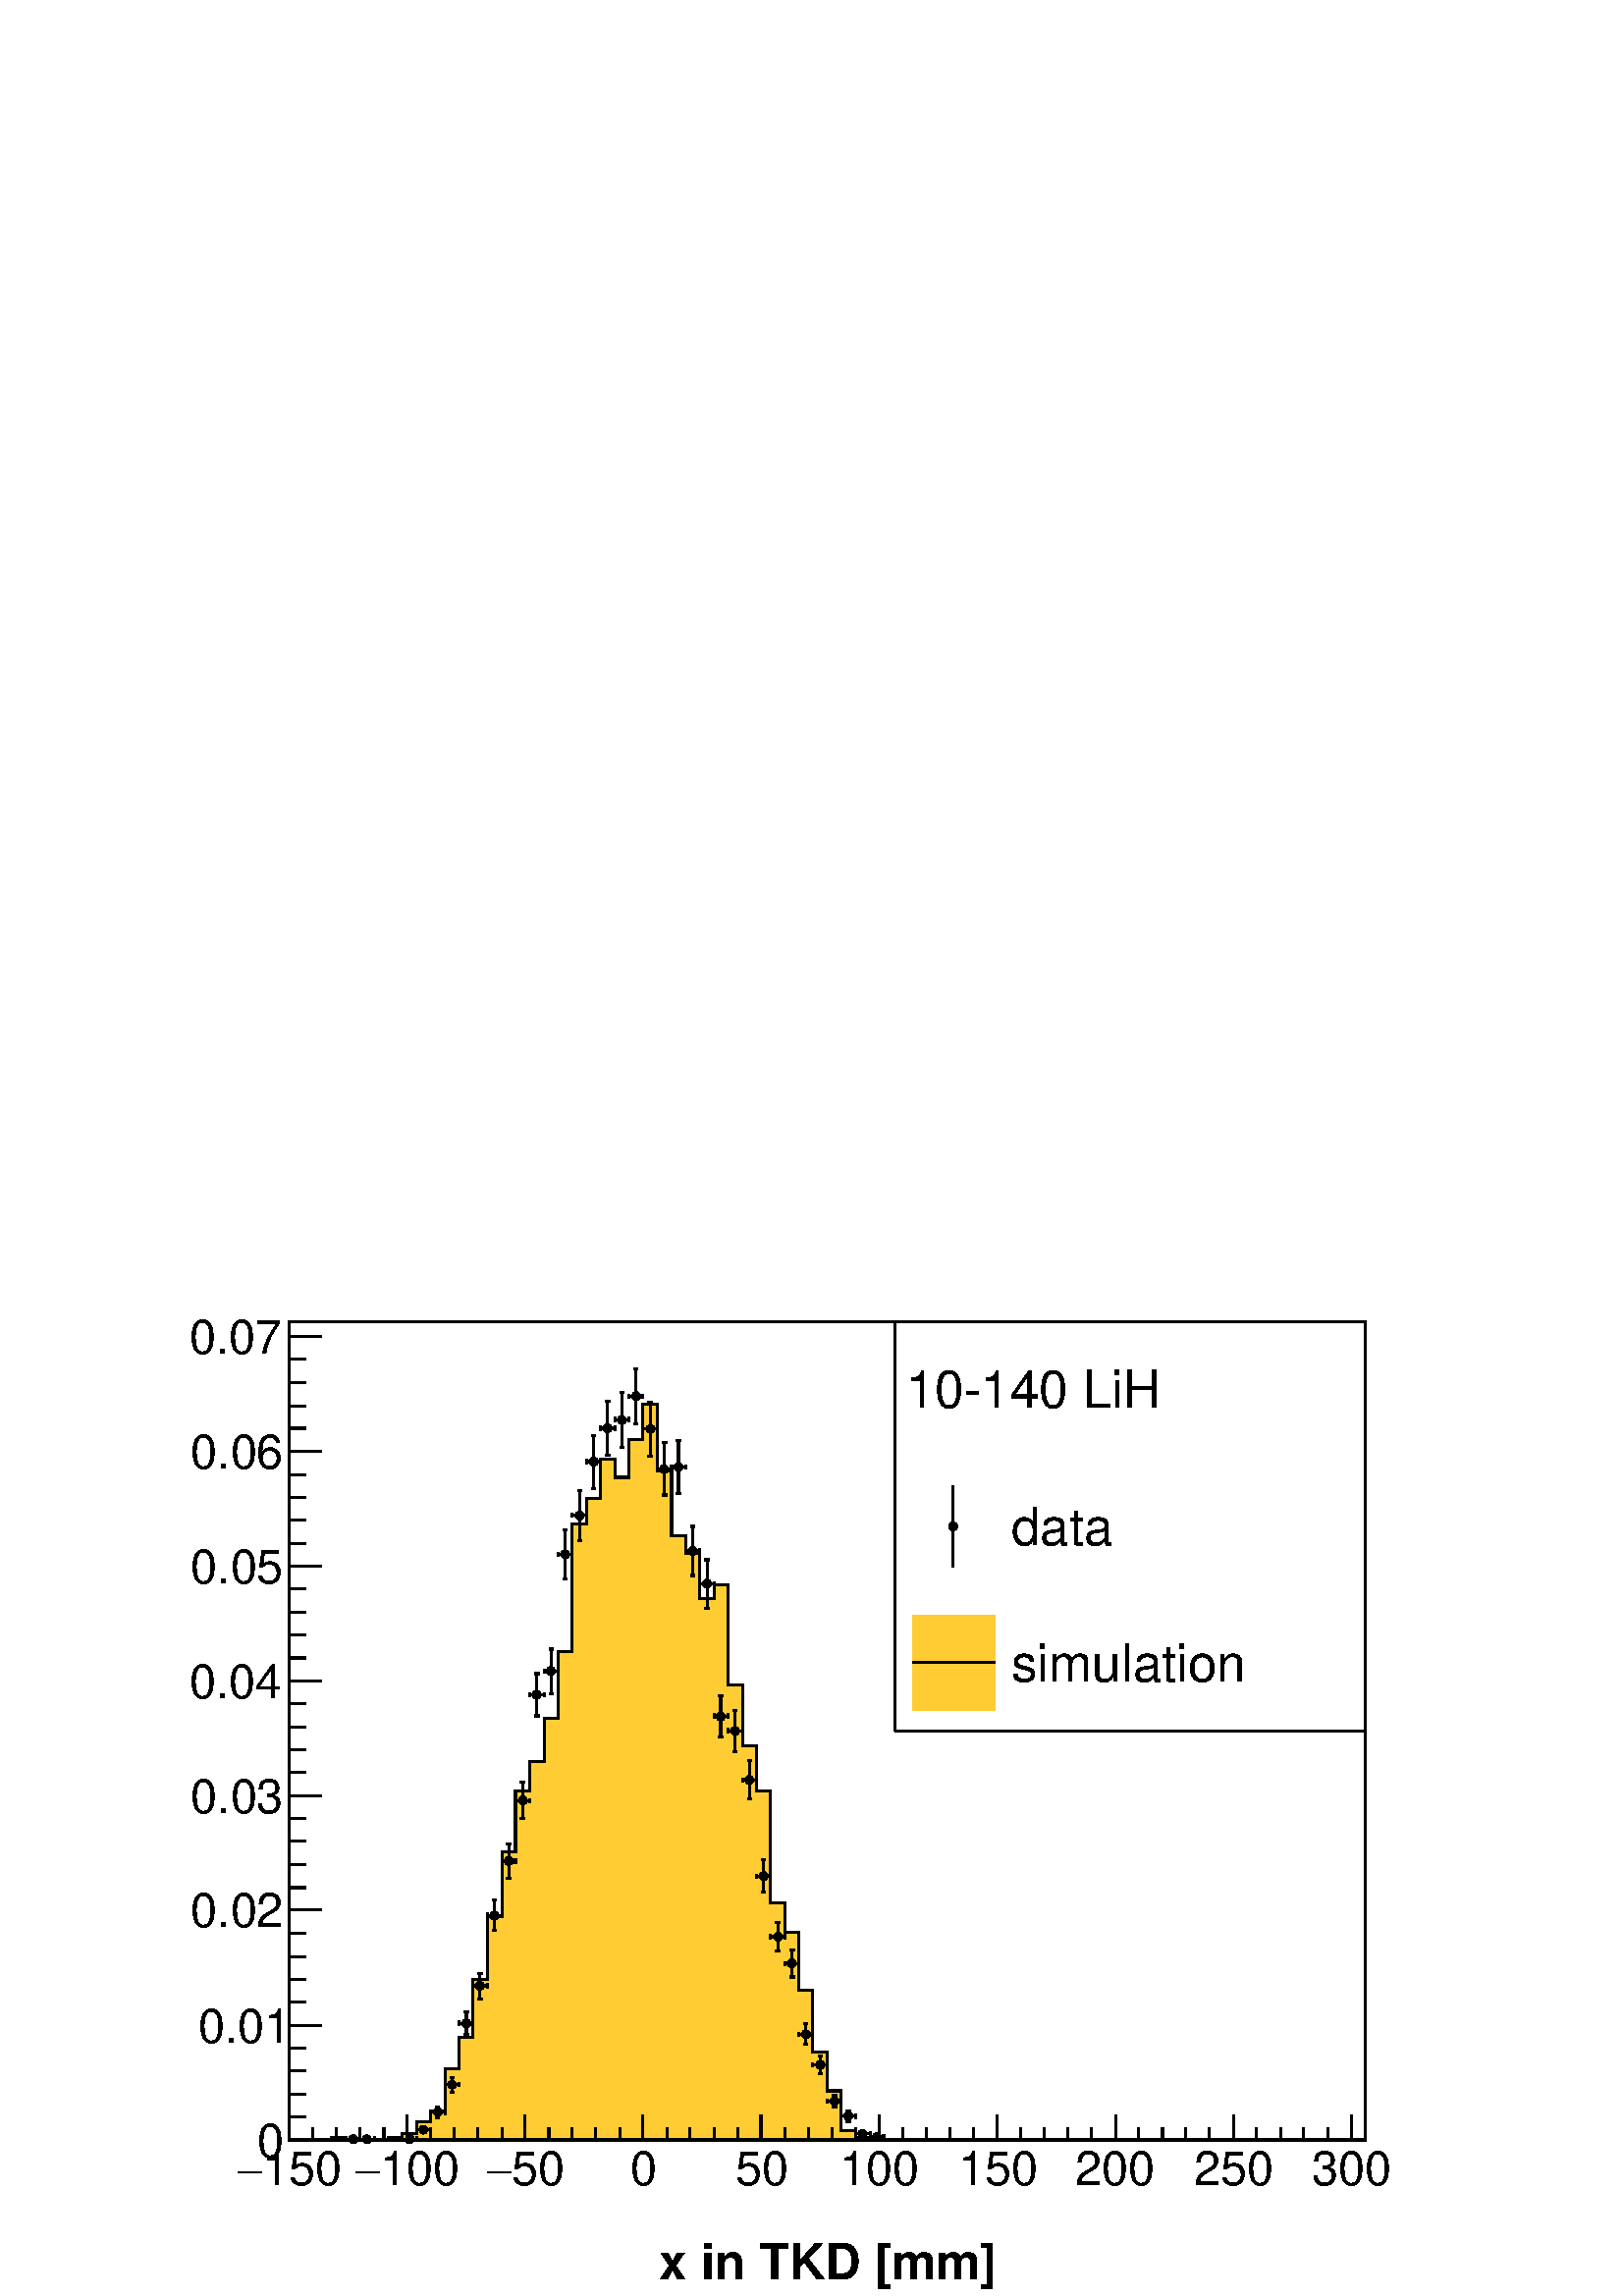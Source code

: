 %!PS-Adobe-2.0 EPSF-2.0
%%BoundingBox:  0 0 567 395
%%EndComments
%%BeginProlog
80 dict begin
/s {stroke} def /l {lineto} def /m {moveto} def /t {translate} def
/r {rotate} def /rl {roll}  def /R {repeat} def
/d {rlineto} def /rm {rmoveto} def /gr {grestore} def /f {eofill} def
/c {setrgbcolor} def /black {0 setgray} def /sd {setdash} def
/cl {closepath} def /sf {scalefont setfont} def /lw {setlinewidth} def
/box {m dup 0 exch d exch 0 d 0 exch neg d cl} def
/NC{systemdict begin initclip end}def/C{NC box clip newpath}def
/bl {box s} def /bf {gsave box gsave f grestore 1 lw [] 0 sd s grestore} def /Y { 0 exch d} def /X { 0 d} def 
/K {{pop pop 0 moveto} exch kshow} bind def
/ita {/ang 15 def gsave [1 0 ang dup sin exch cos div 1 0 0] concat} def 
/mp {newpath /y exch def /x exch def} def
/side {[w .77 mul w .23 mul] .385 w mul sd w 0 l currentpoint t -144 r} def
/mr {mp x y w2 0 360 arc} def /m24 {mr s} def /m20 {mr f} def
/mb {mp x y w2 add m w2 neg 0 d 0 w neg d w 0 d 0 w d cl} def
/mt {mp x y w2 add m w2 neg w neg d w 0 d cl} def
/m21 {mb f} def /m25 {mb s} def /m22 {mt f} def /m26{mt s} def
/m23 {mp x y w2 sub m w2 w d w neg 0 d cl f} def
/m27 {mp x y w2 add m w3 neg w2 neg d w3 w2 neg d w3 w2 d cl s} def
/m28 {mp x w2 sub y w2 sub w3 add m w3 0 d  0 w3 neg d w3 0 d 0 w3 d w3 0 d  0 w3 d w3 neg 0 d 0 w3 d w3 neg 0 d 0 w3 neg d w3 neg 0 d cl s } def
/m29 {mp gsave x w2 sub y w2 add w3 sub m currentpoint t 4 {side} repeat cl fill gr} def
/m30 {mp gsave x w2 sub y w2 add w3 sub m currentpoint t 4 {side} repeat cl s gr} def
/m31 {mp x y w2 sub m 0 w d x w2 sub y m w 0 d x w2 sub y w2 add m w w neg d x w2 sub y w2 sub m w w d s} def
/m32 {mp x y w2 sub m w2 w d w neg 0 d cl s} def
/m33 {mp x y w2 add m w3 neg w2 neg d w3 w2 neg d w3 w2 d cl f} def
/m34 {mp x w2 sub y w2 sub w3 add m w3 0 d  0 w3 neg d w3 0 d 0 w3 d w3 0 d  0 w3 d w3 neg 0 d 0 w3 d w3 neg 0 d 0 w3 neg d w3 neg 0 d cl f } def
/m2 {mp x y w2 sub m 0 w d x w2 sub y m w 0 d s} def
/m5 {mp x w2 sub y w2 sub m w w d x w2 sub y w2 add m w w neg d s} def
/reEncode {exch findfont dup length dict begin {1 index /FID eq  {pop pop} {def} ifelse } forall /Encoding exch def currentdict end dup /FontName get exch definefont pop } def [/Times-Bold /Times-Italic /Times-BoldItalic /Helvetica /Helvetica-Oblique
 /Helvetica-Bold /Helvetica-BoldOblique /Courier /Courier-Oblique /Courier-Bold /Courier-BoldOblique /Times-Roman /AvantGarde-Book /AvantGarde-BookOblique /AvantGarde-Demi /AvantGarde-DemiOblique /Bookman-Demi /Bookman-DemiItalic /Bookman-Light
 /Bookman-LightItalic /Helvetica-Narrow /Helvetica-Narrow-Bold /Helvetica-Narrow-BoldOblique /Helvetica-Narrow-Oblique /NewCenturySchlbk-Roman /NewCenturySchlbk-Bold /NewCenturySchlbk-BoldItalic /NewCenturySchlbk-Italic /Palatino-Bold
 /Palatino-BoldItalic /Palatino-Italic /Palatino-Roman ] {ISOLatin1Encoding reEncode } forall
%%EndProlog
%%BeginSetup
%%EndSetup
newpath  gsave  .25 .25 scale  gsave  0 0 t black[  ] 0 sd 3 lw 1 1 1 c 2268 1579 0 0 bf black 1 1 1 c 1973 1500 227 79 bf black 1 1 1 c 1578 1200 424 229 bf black 1578 1200 424 229 bl 1 1 1 c 1578 1200 424 229 bf black 1578 1200 424 229 bl 1 0.8 0.2
 c black 1 0.8 0.2 c 424 229 m 62 X 3 Y 21 X -3 Y 62 X 3 Y 21 X 6 Y 21 X 17 Y 21 X 17 Y 21 X 61 Y 20 X 46 Y 21 X 86 Y 21 X 92 Y 21 X 95 Y 20 X 89 Y 21 X 43 Y 21 X 64 Y 21 X 97 Y 20 X 187 Y 21 X 38 Y 21 X 57 Y 21 X -26 Y 20 X 55 Y 21 X 52 Y 21 X -98 Y
 21 X -95 Y 21 X -26 Y 20 X -66 Y 21 X 20 Y 21 X -147 Y 21 X -89 Y 20 X -66 Y 21 X -164 Y 21 X -43 Y 21 X -86 Y 20 X -90 Y 21 X -57 Y 21 X -58 Y 21 X -11 Y 41 X -3 Y 706 X f black 1 0.8 0.2 c black 424 229 m 62 X 3 Y 21 X -3 Y 62 X 3 Y 21 X 6 Y 21 X
 17 Y 21 X 17 Y 21 X 61 Y 20 X 46 Y 21 X 86 Y 21 X 92 Y 21 X 95 Y 20 X 89 Y 21 X 43 Y 21 X 64 Y 21 X 97 Y 20 X 187 Y 21 X 38 Y 21 X 57 Y 21 X -26 Y 20 X 55 Y 21 X 52 Y 21 X -98 Y 21 X -95 Y 21 X -26 Y 20 X -66 Y 21 X 20 Y 21 X -147 Y 21 X -89 Y 20 X
 -66 Y 21 X -164 Y 21 X -43 Y 21 X -86 Y 20 X -90 Y 21 X -57 Y 21 X -58 Y 21 X -11 Y 41 X -3 Y 706 X s 424 229 m 1578 X s 424 265 m -36 Y s 459 247 m -18 Y s 493 247 m -18 Y s 528 247 m -18 Y s 563 247 m -18 Y s 597 265 m -36 Y s 632 247 m -18 Y s
 666 247 m -18 Y s 701 247 m -18 Y s 736 247 m -18 Y s 770 265 m -36 Y s 805 247 m -18 Y s 839 247 m -18 Y s 874 247 m -18 Y s 909 247 m -18 Y s 943 265 m -36 Y s 978 247 m -18 Y s 1012 247 m -18 Y s 1047 247 m -18 Y s 1082 247 m -18 Y s 1116 265 m
 -36 Y s 1151 247 m -18 Y s 1186 247 m -18 Y s 1220 247 m -18 Y s 1255 247 m -18 Y s 1289 265 m -36 Y s 1324 247 m -18 Y s 1359 247 m -18 Y s 1393 247 m -18 Y s 1428 247 m -18 Y s 1462 265 m -36 Y s 1497 247 m -18 Y s 1532 247 m -18 Y s 1566 247 m
 -18 Y s 1601 247 m -18 Y s 1636 265 m -36 Y s 1670 247 m -18 Y s 1705 247 m -18 Y s 1739 247 m -18 Y s 1774 247 m -18 Y s 1809 265 m -36 Y s 1843 247 m -18 Y s 1878 247 m -18 Y s 1912 247 m -18 Y s 1947 247 m -18 Y s 1982 265 m -36 Y s 1982 265 m
 -36 Y s
 gsave  1973 1500 227 79 C 384.992 162.444 t 0 r /Helvetica findfont 69.881 sf 0 0 m (150) show NC gr 
 gsave  1973 1500 227 79 C 347.63 162.444 t 0 r /Symbol findfont 69.881 sf 0 0 m (-) show NC gr 
 gsave  1973 1500 227 79 C 557.182 162.444 t 0 r /Helvetica findfont 69.881 sf 0 0 m (100) show NC gr 
 gsave  1973 1500 227 79 C 519.82 162.444 t 0 r /Symbol findfont 69.881 sf 0 0 m (-) show NC gr 
 gsave  1973 1500 227 79 C 750.491 162.444 t 0 r /Helvetica findfont 69.881 sf 0 0 m (50) show NC gr 
 gsave  1973 1500 227 79 C 713.129 162.444 t 0 r /Symbol findfont 69.881 sf 0 0 m (-) show NC gr 
 gsave  1973 1500 227 79 C 924.306 162.444 t 0 r /Helvetica findfont 69.881 sf 0 0 m (0) show NC gr 
 gsave  1973 1500 227 79 C 1078.63 162.444 t 0 r /Helvetica findfont 69.881 sf 0 0 m (50) show NC gr 
 gsave  1973 1500 227 79 C 1231.32 162.444 t 0 r /Helvetica findfont 69.881 sf 0 0 m (100) show NC gr 
 gsave  1973 1500 227 79 C 1405.14 162.444 t 0 r /Helvetica findfont 69.881 sf 0 0 m (150) show NC gr 
 gsave  1973 1500 227 79 C 1577.33 162.444 t 0 r /Helvetica findfont 69.881 sf 0 0 m (200) show NC gr 
 gsave  1973 1500 227 79 C 1751.15 162.444 t 0 r /Helvetica findfont 69.881 sf 0 0 m (250) show NC gr 
 gsave  1973 1500 227 79 C 1923.34 162.444 t 0 r /Helvetica findfont 69.881 sf 0 0 m (300) show NC gr  424 229 m 1200 Y s 471 229 m -47 X s 448 263 m -24 X s 448 296 m -24 X s 448 330 m -24 X s 448 364 m -24 X s 471 397 m -47 X s 448 431 m -24 X s
 448 465 m -24 X s 448 498 m -24 X s 448 532 m -24 X s 471 566 m -47 X s 448 599 m -24 X s 448 633 m -24 X s 448 667 m -24 X s 448 700 m -24 X s 471 734 m -47 X s 448 768 m -24 X s 448 801 m -24 X s 448 835 m -24 X s 448 869 m -24 X s 471 902 m -47 X
 s 448 936 m -24 X s 448 970 m -24 X s 448 1003 m -24 X s 448 1037 m -24 X s 471 1071 m -47 X s 448 1104 m -24 X s 448 1138 m -24 X s 448 1172 m -24 X s 448 1205 m -24 X s 471 1239 m -47 X s 448 1273 m -24 X s 448 1306 m -24 X s 448 1340 m -24 X s
 448 1374 m -24 X s 471 1407 m -47 X s 471 1407 m -47 X s
 gsave  1973 1500 227 79 C 376.87 203.055 t 0 r /Helvetica findfont 69.881 sf 0 0 m (0) show NC gr 
 gsave  1973 1500 227 79 C 290.775 371.996 t 0 r /Helvetica findfont 69.881 sf 0 0 m (0.01) show NC gr 
 gsave  1973 1500 227 79 C 279.403 540.938 t 0 r /Helvetica findfont 69.881 sf 0 0 m (0.02) show NC gr 
 gsave  1973 1500 227 79 C 279.403 708.255 t 0 r /Helvetica findfont 69.881 sf 0 0 m (0.03) show NC gr 
 gsave  1973 1500 227 79 C 277.779 877.197 t 0 r /Helvetica findfont 69.881 sf 0 0 m (0.04) show NC gr 
 gsave  1973 1500 227 79 C 279.403 1046.14 t 0 r /Helvetica findfont 69.881 sf 0 0 m (0.05) show NC gr 
 gsave  1973 1500 227 79 C 279.403 1213.46 t 0 r /Helvetica findfont 69.881 sf 0 0 m (0.06) show NC gr 
 gsave  1973 1500 227 79 C 277.779 1382.4 t 0 r /Helvetica findfont 69.881 sf 0 0 m (0.07) show NC gr  507 230 m 4 X s 524 230 m 4 X s 507 227 m 7 Y s 528 227 m 7 Y s /w 13 def /w2 {w 2 div} def /w3 {w 3 div} def 518 230 m20 528 230 m 4 X s 545 230
 m 4 X s 528 227 m 7 Y s 549 227 m 7 Y s 538 230 m20 590 230 m 4 X s 607 230 m 4 X s 590 227 m 7 Y s 611 227 m 7 Y s 601 230 m20 611 244 m 4 X s 628 244 m 4 X s 611 241 m 6 Y s 632 241 m 6 Y s 621 244 m20 642 262 m 1 Y s 642 276 m 1 Y s 632 270 m 4 X
 s 649 270 m 4 X s 639 262 m 6 X s 639 277 m 6 X s 632 266 m 7 Y s 653 266 m 7 Y s 642 270 m20 663 299 m 5 Y s 663 317 m 4 Y s 653 310 m 3 X s 669 310 m 4 X s 660 299 m 6 X s 660 321 m 6 X s 653 307 m 6 Y s 673 307 m 6 Y s 663 310 m20 684 384 m 10 Y
 s 684 407 m 10 Y s 673 400 m 4 X s 690 400 m 4 X s 680 384 m 7 X s 680 417 m 7 X s 673 397 m 7 Y s 694 397 m 7 Y s 684 400 m20 704 436 m 12 Y s 704 461 m 12 Y s 694 455 m 4 X s 711 455 m 4 X s 701 436 m 7 X s 701 473 m 7 X s 694 451 m 7 Y s 715 451
 m 7 Y s 704 455 m20 725 536 m 16 Y s 725 565 m 16 Y s 715 558 m 4 X s 732 558 m 4 X s 722 536 m 6 X s 722 581 m 6 X s 715 555 m 7 Y s 736 555 m 7 Y s 725 558 m20 746 613 m 19 Y s 746 645 m 18 Y s 736 638 m 3 X s 752 638 m 4 X s 743 613 m 6 X s 743
 663 m 6 X s 736 635 m 6 Y s 756 635 m 6 Y s 746 638 m20 767 700 m 21 Y s 767 734 m 20 Y s 756 727 m 4 X s 773 727 m 4 X s 763 700 m 7 X s 763 754 m 7 X s 756 724 m 6 Y s 777 724 m 6 Y s 767 727 m20 787 851 m 24 Y s 787 888 m 25 Y s 777 882 m 4 X s
 794 882 m 4 X s 784 851 m 7 X s 784 913 m 7 X s 777 879 m 6 Y s 798 879 m 6 Y s 787 882 m20 808 884 m 26 Y s 808 923 m 26 Y s 798 917 m 4 X s 815 917 m 4 X s 805 884 m 7 X s 805 949 m 7 X s 798 913 m 7 Y s 819 913 m 7 Y s 808 917 m20 829 1052 m 30 Y
 s 829 1095 m 29 Y s 819 1088 m 4 X s 836 1088 m 3 X s 826 1052 m 6 X s 826 1124 m 6 X s 819 1085 m 6 Y s 839 1085 m 6 Y s 829 1088 m20 850 1108 m 31 Y s 850 1152 m 30 Y s 839 1145 m 4 X s 856 1145 m 4 X s 847 1108 m 6 X s 847 1182 m 6 X s 839 1142 m
 7 Y s 860 1142 m 7 Y s 850 1145 m20 871 1185 m 32 Y s 871 1230 m 32 Y s 860 1224 m 4 X s 877 1224 m 4 X s 867 1185 m 7 X s 867 1262 m 7 X s 860 1220 m 7 Y s 881 1220 m 7 Y s 871 1224 m20 891 1234 m 33 Y s 891 1280 m 33 Y s 881 1273 m 4 X s 898 1273
 m 4 X s 888 1234 m 7 X s 888 1313 m 7 X s 881 1270 m 6 Y s 902 1270 m 6 Y s 891 1273 m20 912 1245 m 34 Y s 912 1292 m 33 Y s 902 1285 m 4 X s 919 1285 m 3 X s 909 1245 m 6 X s 909 1325 m 6 X s 902 1282 m 7 Y s 922 1282 m 7 Y s 912 1285 m20 933 1279
 m 34 Y s 933 1326 m 34 Y s 922 1320 m 4 X s 939 1320 m 4 X s 930 1279 m 6 X s 930 1360 m 6 X s 922 1317 m 6 Y s 943 1317 m 6 Y s 933 1320 m20 954 1232 m 33 Y s 954 1278 m 33 Y s 943 1272 m 4 X s 960 1272 m 4 X s 950 1232 m 7 X s 950 1311 m 7 X s 943
 1268 m 7 Y s 964 1268 m 7 Y s 954 1272 m20 974 1175 m 32 Y s 974 1220 m 32 Y s 964 1213 m 4 X s 981 1213 m 4 X s 971 1175 m 7 X s 971 1252 m 7 X s 964 1210 m 6 Y s 985 1210 m 6 Y s 974 1213 m20 995 1177 m 33 Y s 995 1223 m 32 Y s 985 1216 m 4 X s
 1002 1216 m 4 X s 992 1177 m 6 X s 992 1255 m 6 X s 985 1213 m 6 Y s 1006 1213 m 6 Y s 995 1216 m20 1016 1057 m 29 Y s 1016 1099 m 30 Y s 1006 1093 m 3 X s 1022 1093 m 4 X s 1013 1057 m 6 X s 1013 1129 m 6 X s 1006 1089 m 7 Y s 1026 1089 m 7 Y s
 1016 1093 m20 1037 1009 m 29 Y s 1037 1051 m 29 Y s 1026 1045 m 4 X s 1043 1045 m 4 X s 1033 1009 m 7 X s 1033 1080 m 7 X s 1026 1041 m 7 Y s 1047 1041 m 7 Y s 1037 1045 m20 1057 820 m 24 Y s 1057 857 m 24 Y s 1047 850 m 4 X s 1064 850 m 4 X s 1054
 820 m 7 X s 1054 881 m 7 X s 1047 847 m 7 Y s 1068 847 m 7 Y s 1057 850 m20 1078 799 m 24 Y s 1078 836 m 23 Y s 1068 829 m 4 X s 1085 829 m 4 X s 1075 799 m 6 X s 1075 859 m 6 X s 1068 826 m 7 Y s 1089 826 m 7 Y s 1078 829 m20 1099 729 m 22 Y s 1099
 764 m 21 Y s 1089 757 m 4 X s 1106 757 m 3 X s 1096 729 m 6 X s 1096 785 m 6 X s 1089 754 m 6 Y s 1109 754 m 6 Y s 1099 757 m20 1120 592 m 17 Y s 1120 622 m 18 Y s 1109 616 m 4 X s 1126 616 m 4 X s 1117 592 m 6 X s 1117 640 m 6 X s 1109 612 m 7 Y s
 1130 612 m 7 Y s 1120 616 m20 1141 506 m 14 Y s 1141 533 m 15 Y s 1130 527 m 4 X s 1147 527 m 4 X s 1137 506 m 7 X s 1137 548 m 7 X s 1130 524 m 6 Y s 1151 524 m 6 Y s 1141 527 m20 1161 468 m 13 Y s 1161 494 m 13 Y s 1151 488 m 4 X s 1168 488 m 4 X
 s 1158 468 m 7 X s 1158 507 m 7 X s 1151 485 m 6 Y s 1172 485 m 6 Y s 1161 488 m20 1182 369 m 8 Y s 1182 390 m 9 Y s 1172 384 m 4 X s 1189 384 m 3 X s 1179 369 m 6 X s 1179 399 m 6 X s 1172 381 m 6 Y s 1192 381 m 6 Y s 1182 384 m20 1203 326 m 6 Y s
 1203 345 m 7 Y s 1192 339 m 4 X s 1209 339 m 4 X s 1200 326 m 6 X s 1200 352 m 6 X s 1192 336 m 6 Y s 1213 336 m 6 Y s 1203 339 m20 1224 277 m 3 Y s 1224 293 m 2 Y s 1213 286 m 4 X s 1230 286 m 4 X s 1220 277 m 7 X s 1220 295 m 7 X s 1213 283 m 6 Y
 s 1234 283 m 6 Y s 1224 286 m20 1244 256 m 1 Y s 1244 270 m 1 Y s 1234 264 m 4 X s 1251 264 m 4 X s 1241 256 m 7 X s 1241 271 m 7 X s 1234 260 m 7 Y s 1255 260 m 7 Y s 1244 264 m20 1255 238 m 4 X s 1272 238 m 4 X s 1255 235 m 6 Y s 1276 235 m 6 Y s
 1265 238 m20 1276 233 m 3 X s 1292 233 m 4 X s 1276 230 m 7 Y s 1296 230 m 7 Y s 1286 233 m20 1 1 1 c 690 600 1312 829 bf black 1312 829 m 690 X s 2002 829 m 600 Y s 2002 1429 m -690 X s 1312 1429 m -600 Y s
 gsave  1973 1500 227 79 C 1328.79 1302.8 t 0 r /Helvetica findfont 76.382 sf 0 0 m (10\255140 LiH) show NC gr 
 gsave  1973 1500 227 79 C 1483.11 1101.37 t 0 r /Helvetica findfont 76.382 sf 0 0 m (data) show NC gr  1398 1069 m 120 Y s 1398 1129 m20
 gsave  1973 1500 227 79 C 1483.11 901.564 t 0 r /Helvetica findfont 76.382 sf 0 0 m (simulation) show NC gr  1 0.8 0.2 c 1338 859 m 121 X 140 Y -121 X f black 1338 929 m 121 X s 1 1 1 c 1973 39 227 24 bf black
 gsave  2268 1579 0 0 C 966.541 24.367 t 0 r /Helvetica-Bold findfont 73.1 sf 0 0 m (x in TKD [mm]) show NC gr 
 gr  gr showpage
end
%%EOF
